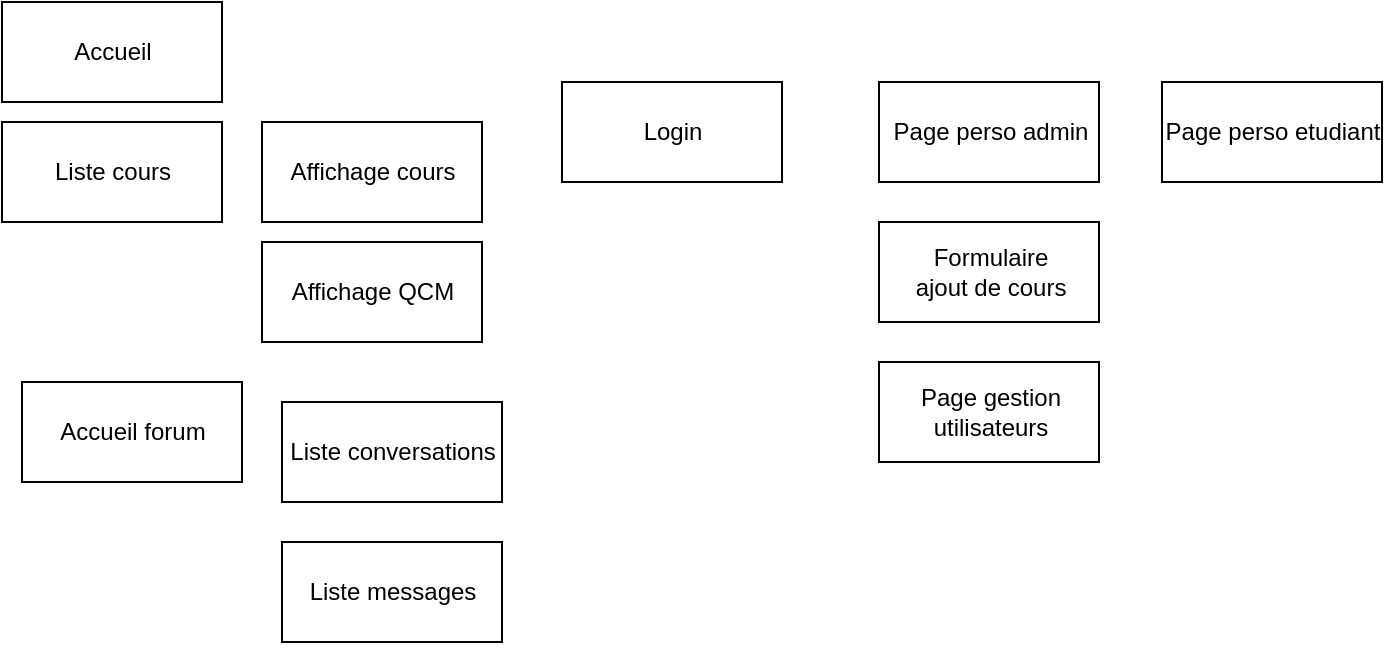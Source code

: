 <mxfile version="14.4.3" type="device"><diagram id="cuMOFNKOGwLlu7RJDLHL" name="Page-1"><mxGraphModel dx="750" dy="822" grid="1" gridSize="10" guides="1" tooltips="1" connect="1" arrows="1" fold="1" page="1" pageScale="1" pageWidth="827" pageHeight="1169" math="0" shadow="0"><root><mxCell id="0"/><mxCell id="1" parent="0"/><mxCell id="62p78KWy2ISBlU_11ku2-1" value="Accueil&lt;br&gt;" style="html=1;" vertex="1" parent="1"><mxGeometry width="110" height="50" as="geometry"/></mxCell><mxCell id="62p78KWy2ISBlU_11ku2-2" value="Login" style="html=1;" vertex="1" parent="1"><mxGeometry x="280" y="40" width="110" height="50" as="geometry"/></mxCell><mxCell id="62p78KWy2ISBlU_11ku2-3" value="Page perso etudiant" style="html=1;" vertex="1" parent="1"><mxGeometry x="580" y="40" width="110" height="50" as="geometry"/></mxCell><mxCell id="62p78KWy2ISBlU_11ku2-4" value="Page perso admin" style="html=1;" vertex="1" parent="1"><mxGeometry x="438.5" y="40" width="110" height="50" as="geometry"/></mxCell><mxCell id="62p78KWy2ISBlU_11ku2-5" value="Accueil forum" style="html=1;" vertex="1" parent="1"><mxGeometry x="10" y="190" width="110" height="50" as="geometry"/></mxCell><mxCell id="62p78KWy2ISBlU_11ku2-6" value="Liste cours" style="html=1;" vertex="1" parent="1"><mxGeometry y="60" width="110" height="50" as="geometry"/></mxCell><mxCell id="62p78KWy2ISBlU_11ku2-7" value="Affichage cours" style="html=1;" vertex="1" parent="1"><mxGeometry x="130" y="60" width="110" height="50" as="geometry"/></mxCell><mxCell id="62p78KWy2ISBlU_11ku2-8" value="Affichage QCM" style="html=1;" vertex="1" parent="1"><mxGeometry x="130" y="120" width="110" height="50" as="geometry"/></mxCell><mxCell id="62p78KWy2ISBlU_11ku2-9" value="Liste conversations" style="html=1;" vertex="1" parent="1"><mxGeometry x="140" y="200" width="110" height="50" as="geometry"/></mxCell><mxCell id="62p78KWy2ISBlU_11ku2-10" value="Liste messages" style="html=1;" vertex="1" parent="1"><mxGeometry x="140" y="270" width="110" height="50" as="geometry"/></mxCell><mxCell id="62p78KWy2ISBlU_11ku2-11" value="Formulaire &lt;br&gt;ajout de cours" style="html=1;" vertex="1" parent="1"><mxGeometry x="438.5" y="110" width="110" height="50" as="geometry"/></mxCell><mxCell id="62p78KWy2ISBlU_11ku2-12" value="Page gestion &lt;br&gt;utilisateurs" style="html=1;" vertex="1" parent="1"><mxGeometry x="438.5" y="180" width="110" height="50" as="geometry"/></mxCell></root></mxGraphModel></diagram></mxfile>